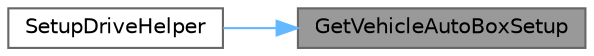 digraph "GetVehicleAutoBoxSetup"
{
 // INTERACTIVE_SVG=YES
 // LATEX_PDF_SIZE
  bgcolor="transparent";
  edge [fontname=Helvetica,fontsize=10,labelfontname=Helvetica,labelfontsize=10];
  node [fontname=Helvetica,fontsize=10,shape=box,height=0.2,width=0.4];
  rankdir="RL";
  Node1 [id="Node000001",label="GetVehicleAutoBoxSetup",height=0.2,width=0.4,color="gray40", fillcolor="grey60", style="filled", fontcolor="black",tooltip=" "];
  Node1 -> Node2 [id="edge1_Node000001_Node000002",dir="back",color="steelblue1",style="solid",tooltip=" "];
  Node2 [id="Node000002",label="SetupDriveHelper",height=0.2,width=0.4,color="grey40", fillcolor="white", style="filled",URL="$d9/dc2/WheeledVehicleMovementComponentNW_8cpp.html#ac33b402e532a6f4d536e8675cfc56b09",tooltip=" "];
}
